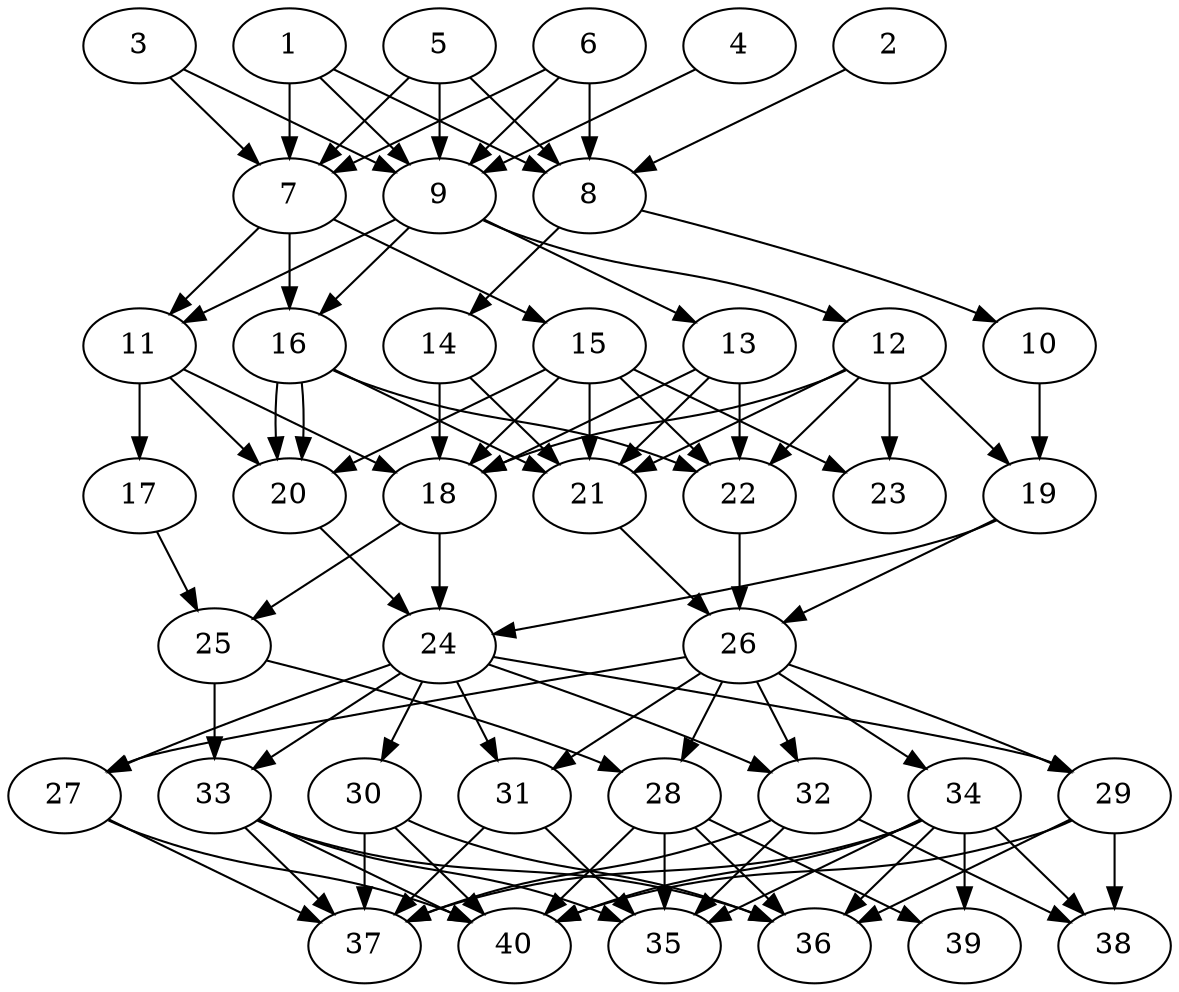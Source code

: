 // DAG automatically generated by daggen at Thu Oct  3 14:06:48 2019
// ./daggen --dot -n 40 --ccr 0.4 --fat 0.5 --regular 0.5 --density 0.7 --mindata 5242880 --maxdata 52428800 
digraph G {
  1 [size="66140160", alpha="0.08", expect_size="26456064"] 
  1 -> 7 [size ="26456064"]
  1 -> 8 [size ="26456064"]
  1 -> 9 [size ="26456064"]
  2 [size="89817600", alpha="0.08", expect_size="35927040"] 
  2 -> 8 [size ="35927040"]
  3 [size="85032960", alpha="0.18", expect_size="34013184"] 
  3 -> 7 [size ="34013184"]
  3 -> 9 [size ="34013184"]
  4 [size="112934400", alpha="0.19", expect_size="45173760"] 
  4 -> 9 [size ="45173760"]
  5 [size="85719040", alpha="0.04", expect_size="34287616"] 
  5 -> 7 [size ="34287616"]
  5 -> 8 [size ="34287616"]
  5 -> 9 [size ="34287616"]
  6 [size="36259840", alpha="0.15", expect_size="14503936"] 
  6 -> 7 [size ="14503936"]
  6 -> 8 [size ="14503936"]
  6 -> 9 [size ="14503936"]
  7 [size="99238400", alpha="0.01", expect_size="39695360"] 
  7 -> 11 [size ="39695360"]
  7 -> 15 [size ="39695360"]
  7 -> 16 [size ="39695360"]
  8 [size="96322560", alpha="0.12", expect_size="38529024"] 
  8 -> 10 [size ="38529024"]
  8 -> 14 [size ="38529024"]
  9 [size="46371840", alpha="0.06", expect_size="18548736"] 
  9 -> 11 [size ="18548736"]
  9 -> 12 [size ="18548736"]
  9 -> 13 [size ="18548736"]
  9 -> 16 [size ="18548736"]
  10 [size="24455680", alpha="0.05", expect_size="9782272"] 
  10 -> 19 [size ="9782272"]
  11 [size="19002880", alpha="0.02", expect_size="7601152"] 
  11 -> 17 [size ="7601152"]
  11 -> 18 [size ="7601152"]
  11 -> 20 [size ="7601152"]
  12 [size="66442240", alpha="0.03", expect_size="26576896"] 
  12 -> 18 [size ="26576896"]
  12 -> 19 [size ="26576896"]
  12 -> 21 [size ="26576896"]
  12 -> 22 [size ="26576896"]
  12 -> 23 [size ="26576896"]
  13 [size="113881600", alpha="0.15", expect_size="45552640"] 
  13 -> 18 [size ="45552640"]
  13 -> 21 [size ="45552640"]
  13 -> 22 [size ="45552640"]
  14 [size="99983360", alpha="0.10", expect_size="39993344"] 
  14 -> 18 [size ="39993344"]
  14 -> 21 [size ="39993344"]
  15 [size="92011520", alpha="0.17", expect_size="36804608"] 
  15 -> 18 [size ="36804608"]
  15 -> 20 [size ="36804608"]
  15 -> 21 [size ="36804608"]
  15 -> 22 [size ="36804608"]
  15 -> 23 [size ="36804608"]
  16 [size="113907200", alpha="0.08", expect_size="45562880"] 
  16 -> 20 [size ="45562880"]
  16 -> 20 [size ="45562880"]
  16 -> 21 [size ="45562880"]
  16 -> 22 [size ="45562880"]
  17 [size="84907520", alpha="0.08", expect_size="33963008"] 
  17 -> 25 [size ="33963008"]
  18 [size="90332160", alpha="0.14", expect_size="36132864"] 
  18 -> 24 [size ="36132864"]
  18 -> 25 [size ="36132864"]
  19 [size="42199040", alpha="0.01", expect_size="16879616"] 
  19 -> 24 [size ="16879616"]
  19 -> 26 [size ="16879616"]
  20 [size="76162560", alpha="0.08", expect_size="30465024"] 
  20 -> 24 [size ="30465024"]
  21 [size="106496000", alpha="0.03", expect_size="42598400"] 
  21 -> 26 [size ="42598400"]
  22 [size="116467200", alpha="0.12", expect_size="46586880"] 
  22 -> 26 [size ="46586880"]
  23 [size="18892800", alpha="0.13", expect_size="7557120"] 
  24 [size="104972800", alpha="0.10", expect_size="41989120"] 
  24 -> 27 [size ="41989120"]
  24 -> 29 [size ="41989120"]
  24 -> 30 [size ="41989120"]
  24 -> 31 [size ="41989120"]
  24 -> 32 [size ="41989120"]
  24 -> 33 [size ="41989120"]
  25 [size="45678080", alpha="0.00", expect_size="18271232"] 
  25 -> 28 [size ="18271232"]
  25 -> 33 [size ="18271232"]
  26 [size="26728960", alpha="0.14", expect_size="10691584"] 
  26 -> 27 [size ="10691584"]
  26 -> 28 [size ="10691584"]
  26 -> 29 [size ="10691584"]
  26 -> 31 [size ="10691584"]
  26 -> 32 [size ="10691584"]
  26 -> 34 [size ="10691584"]
  27 [size="71188480", alpha="0.03", expect_size="28475392"] 
  27 -> 37 [size ="28475392"]
  27 -> 40 [size ="28475392"]
  28 [size="120463360", alpha="0.05", expect_size="48185344"] 
  28 -> 35 [size ="48185344"]
  28 -> 36 [size ="48185344"]
  28 -> 39 [size ="48185344"]
  28 -> 40 [size ="48185344"]
  29 [size="87119360", alpha="0.14", expect_size="34847744"] 
  29 -> 36 [size ="34847744"]
  29 -> 38 [size ="34847744"]
  29 -> 40 [size ="34847744"]
  30 [size="92643840", alpha="0.04", expect_size="37057536"] 
  30 -> 36 [size ="37057536"]
  30 -> 37 [size ="37057536"]
  30 -> 40 [size ="37057536"]
  31 [size="19156480", alpha="0.15", expect_size="7662592"] 
  31 -> 35 [size ="7662592"]
  31 -> 37 [size ="7662592"]
  32 [size="37662720", alpha="0.16", expect_size="15065088"] 
  32 -> 35 [size ="15065088"]
  32 -> 37 [size ="15065088"]
  32 -> 38 [size ="15065088"]
  33 [size="106900480", alpha="0.13", expect_size="42760192"] 
  33 -> 35 [size ="42760192"]
  33 -> 36 [size ="42760192"]
  33 -> 37 [size ="42760192"]
  33 -> 40 [size ="42760192"]
  34 [size="62873600", alpha="0.05", expect_size="25149440"] 
  34 -> 35 [size ="25149440"]
  34 -> 36 [size ="25149440"]
  34 -> 37 [size ="25149440"]
  34 -> 38 [size ="25149440"]
  34 -> 39 [size ="25149440"]
  34 -> 40 [size ="25149440"]
  35 [size="123371520", alpha="0.10", expect_size="49348608"] 
  36 [size="125079040", alpha="0.13", expect_size="50031616"] 
  37 [size="91146240", alpha="0.08", expect_size="36458496"] 
  38 [size="107709440", alpha="0.16", expect_size="43083776"] 
  39 [size="22054400", alpha="0.08", expect_size="8821760"] 
  40 [size="103377920", alpha="0.12", expect_size="41351168"] 
}
